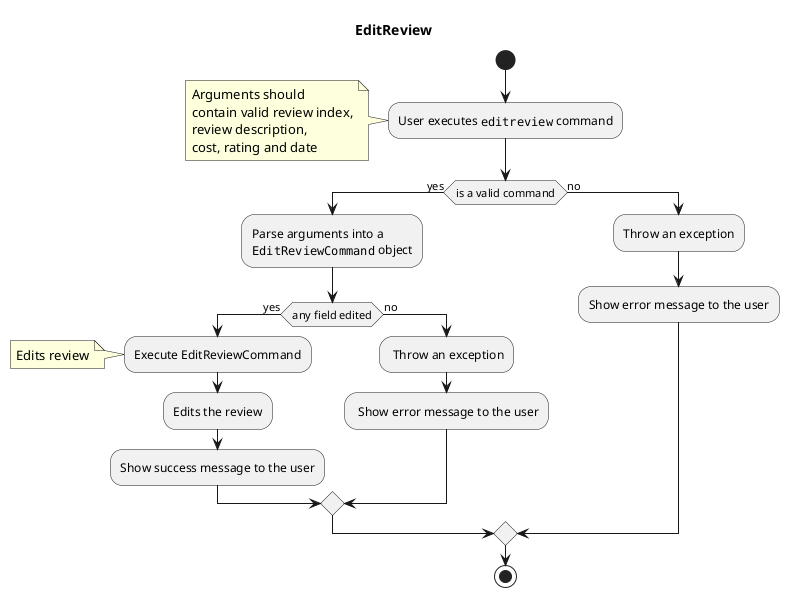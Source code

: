 @startuml
title EditReview

start

:User executes ""editreview"" command;
note left
  Arguments should
  contain valid review index,
  review description,
  cost, rating and date
end note

if (is a valid command) then (yes)
    :Parse arguments into a
    ""EditReviewCommand"" object;

    if (any field edited) then (yes)
            :Execute EditReviewCommand;
            note left
                    Edits review
            end note

            :Edits the review;

                :Show success message to the user;
    else (no)
            : Throw an exception;

            : Show error message to the user;
    endif





else (no)
    :Throw an exception;

    :Show error message to the user;
endif

stop

@enduml